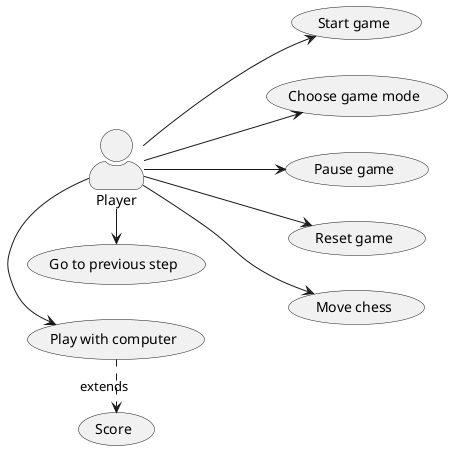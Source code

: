 @startuml
left to right direction
skinparam actorStyle awesome
:Player: --> (Start game)
:Player: --> (Choose game mode)
:Player: --> (Pause game)
:Player: --> (Reset game)
:Player: --> (Move chess)
:Player: -> (Play with computer)
:Player: -> (Go to previous step)
(Play with computer) .> (Score) : extends
@enduml
